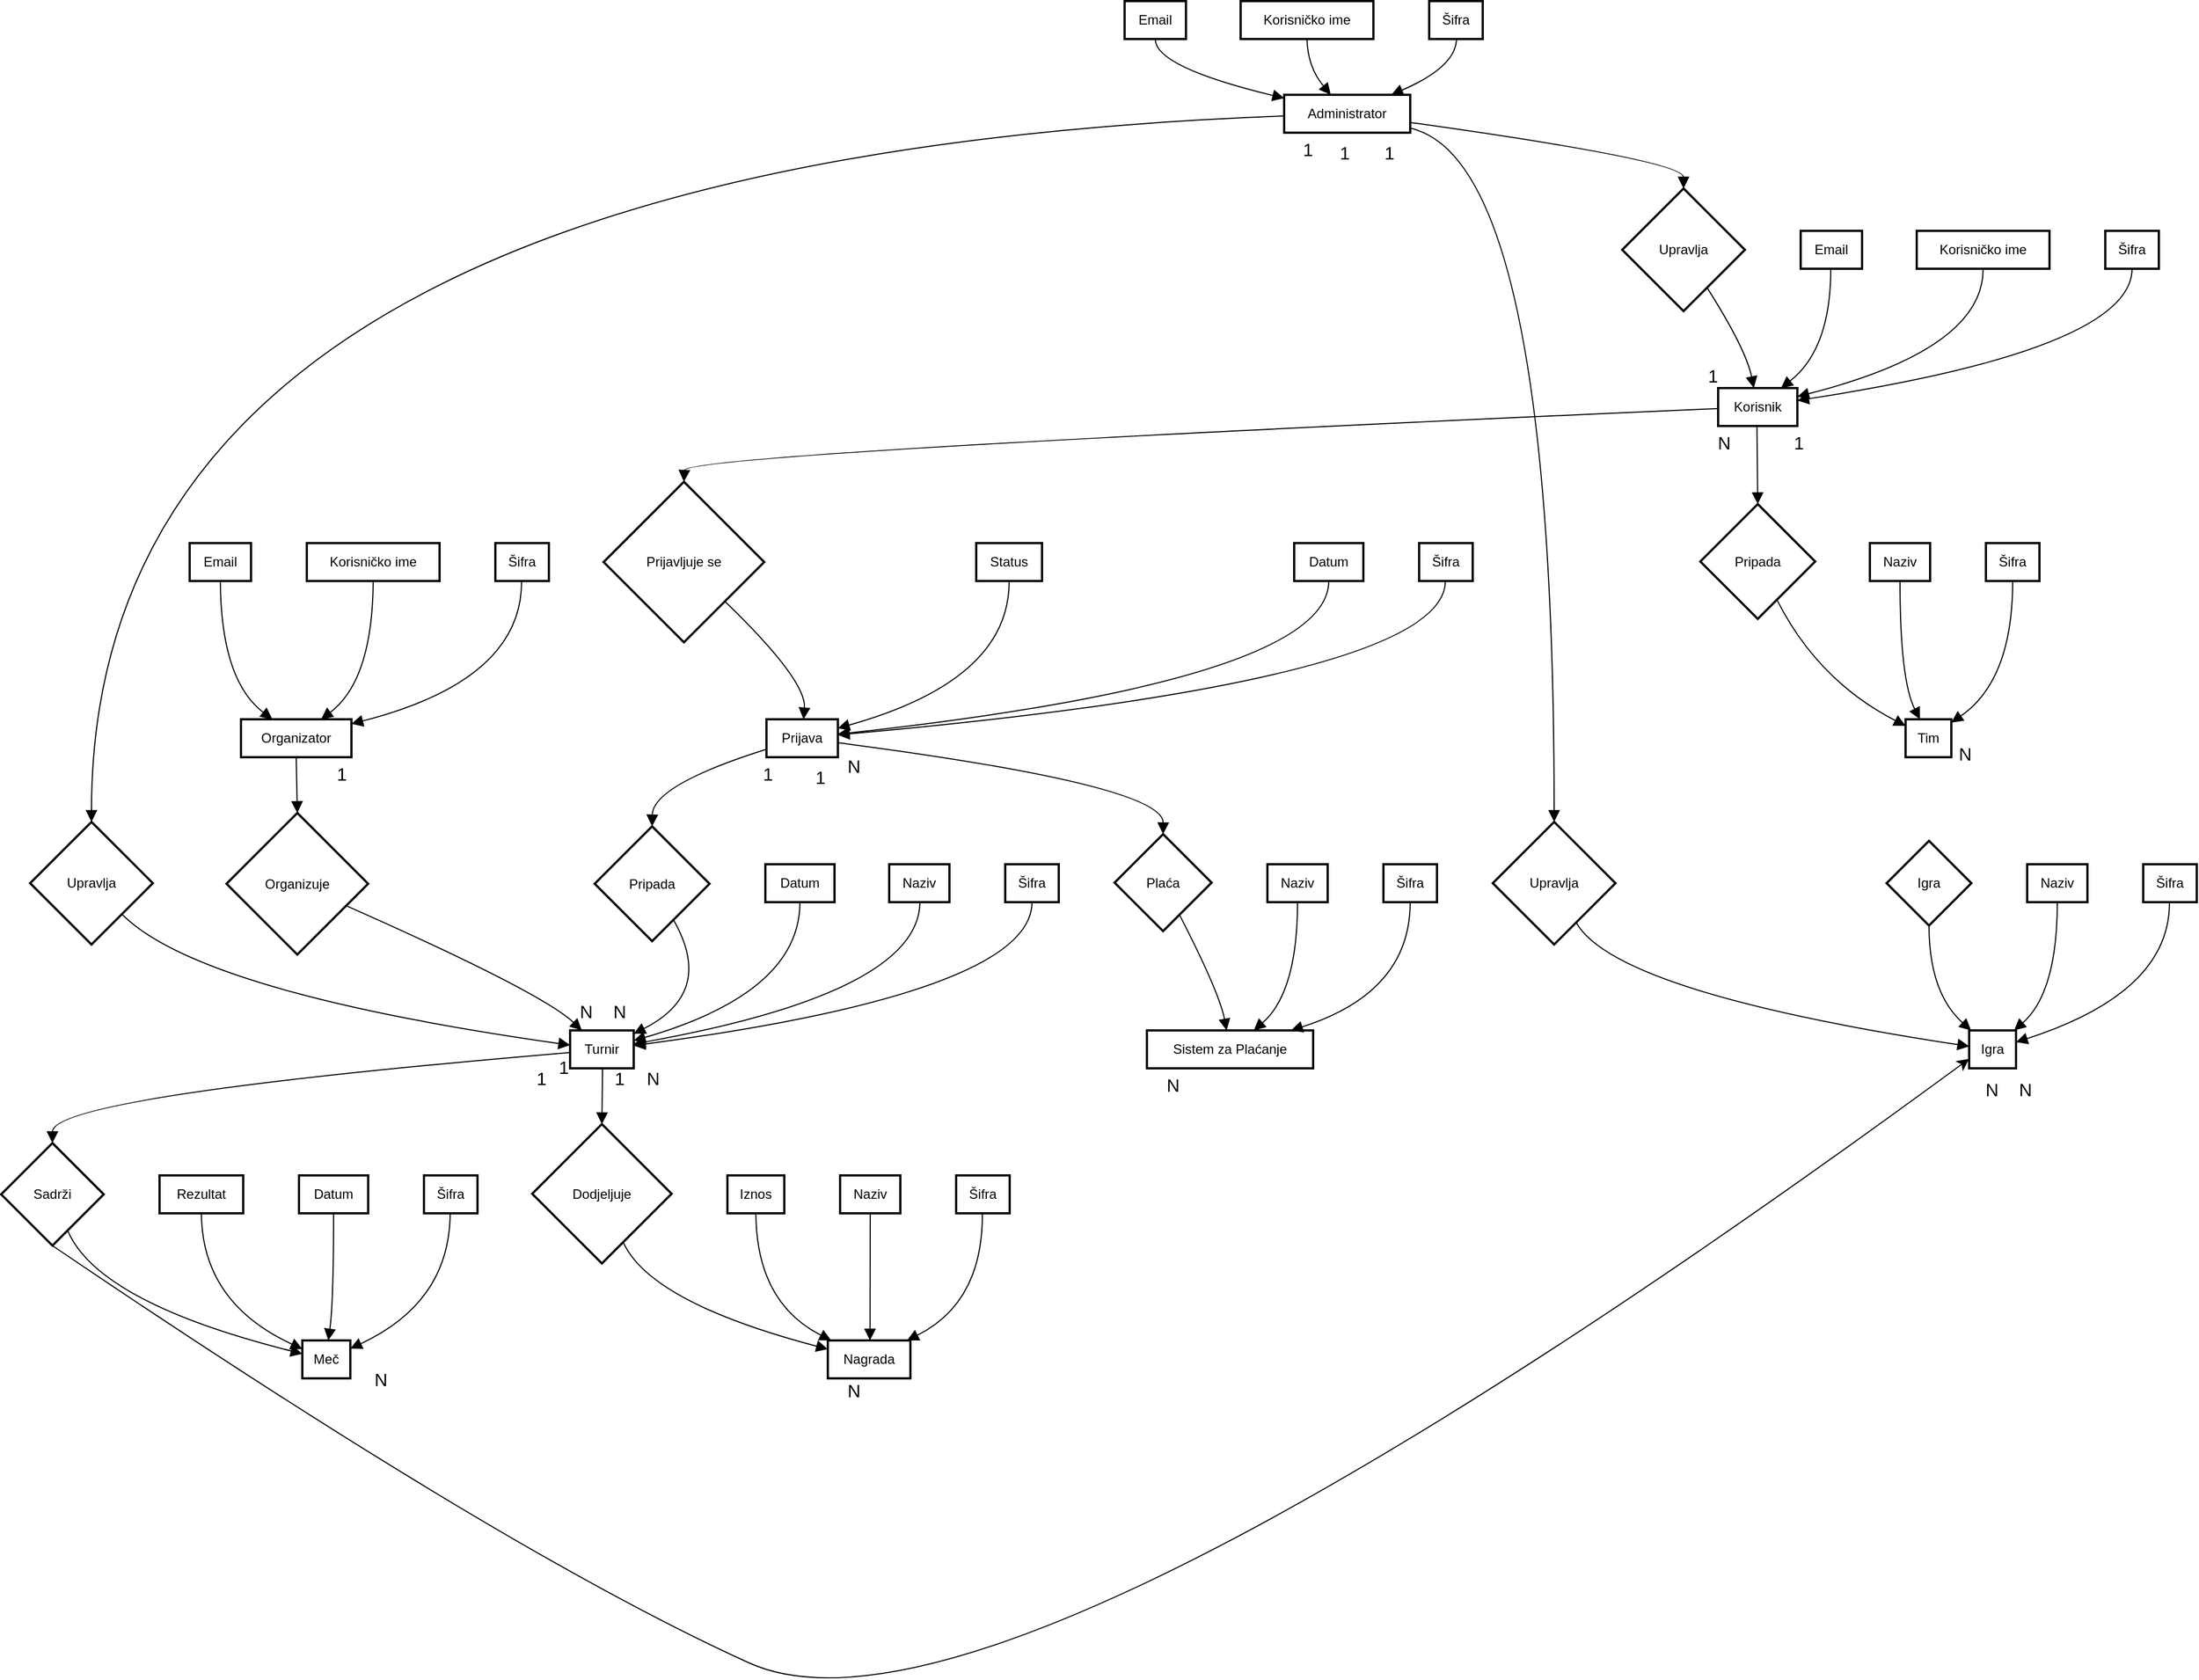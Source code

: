 <mxfile version="24.5.4" type="device">
  <diagram name="Page-1" id="6pP-9CTmCZvio0JUvOW-">
    <mxGraphModel dx="2034" dy="2271" grid="1" gridSize="10" guides="1" tooltips="1" connect="1" arrows="1" fold="1" page="1" pageScale="1" pageWidth="900" pageHeight="1600" math="0" shadow="0">
      <root>
        <mxCell id="0" />
        <mxCell id="1" parent="0" />
        <mxCell id="ZahFf82nUCPtnE7jNA-f-1" value="Korisnik" style="whiteSpace=wrap;strokeWidth=2;" vertex="1" parent="1">
          <mxGeometry x="1559" y="367" width="71" height="34" as="geometry" />
        </mxCell>
        <mxCell id="ZahFf82nUCPtnE7jNA-f-2" value="Šifra" style="whiteSpace=wrap;strokeWidth=2;" vertex="1" parent="1">
          <mxGeometry x="1906" y="226" width="48" height="34" as="geometry" />
        </mxCell>
        <mxCell id="ZahFf82nUCPtnE7jNA-f-3" value="Korisničko ime" style="whiteSpace=wrap;strokeWidth=2;" vertex="1" parent="1">
          <mxGeometry x="1737" y="226" width="119" height="34" as="geometry" />
        </mxCell>
        <mxCell id="ZahFf82nUCPtnE7jNA-f-4" value="Email" style="whiteSpace=wrap;strokeWidth=2;" vertex="1" parent="1">
          <mxGeometry x="1633" y="226" width="55" height="34" as="geometry" />
        </mxCell>
        <mxCell id="ZahFf82nUCPtnE7jNA-f-5" value="Organizator" style="whiteSpace=wrap;strokeWidth=2;" vertex="1" parent="1">
          <mxGeometry x="235" y="664" width="99" height="34" as="geometry" />
        </mxCell>
        <mxCell id="ZahFf82nUCPtnE7jNA-f-6" value="Šifra" style="whiteSpace=wrap;strokeWidth=2;" vertex="1" parent="1">
          <mxGeometry x="463" y="506" width="48" height="34" as="geometry" />
        </mxCell>
        <mxCell id="ZahFf82nUCPtnE7jNA-f-7" value="Korisničko ime" style="whiteSpace=wrap;strokeWidth=2;" vertex="1" parent="1">
          <mxGeometry x="294" y="506" width="119" height="34" as="geometry" />
        </mxCell>
        <mxCell id="ZahFf82nUCPtnE7jNA-f-8" value="Email" style="whiteSpace=wrap;strokeWidth=2;" vertex="1" parent="1">
          <mxGeometry x="189" y="506" width="55" height="34" as="geometry" />
        </mxCell>
        <mxCell id="ZahFf82nUCPtnE7jNA-f-9" value="Administrator" style="whiteSpace=wrap;strokeWidth=2;" vertex="1" parent="1">
          <mxGeometry x="1170" y="104" width="113" height="34" as="geometry" />
        </mxCell>
        <mxCell id="ZahFf82nUCPtnE7jNA-f-10" value="Šifra" style="whiteSpace=wrap;strokeWidth=2;" vertex="1" parent="1">
          <mxGeometry x="1300" y="20" width="48" height="34" as="geometry" />
        </mxCell>
        <mxCell id="ZahFf82nUCPtnE7jNA-f-11" value="Korisničko ime" style="whiteSpace=wrap;strokeWidth=2;" vertex="1" parent="1">
          <mxGeometry x="1131" y="20" width="119" height="34" as="geometry" />
        </mxCell>
        <mxCell id="ZahFf82nUCPtnE7jNA-f-12" value="Email" style="whiteSpace=wrap;strokeWidth=2;" vertex="1" parent="1">
          <mxGeometry x="1027" y="20" width="55" height="34" as="geometry" />
        </mxCell>
        <mxCell id="ZahFf82nUCPtnE7jNA-f-13" value="Turnir" style="whiteSpace=wrap;strokeWidth=2;" vertex="1" parent="1">
          <mxGeometry x="530" y="943" width="57" height="34" as="geometry" />
        </mxCell>
        <mxCell id="ZahFf82nUCPtnE7jNA-f-14" value="Šifra" style="whiteSpace=wrap;strokeWidth=2;" vertex="1" parent="1">
          <mxGeometry x="920" y="794" width="48" height="34" as="geometry" />
        </mxCell>
        <mxCell id="ZahFf82nUCPtnE7jNA-f-15" value="Naziv" style="whiteSpace=wrap;strokeWidth=2;" vertex="1" parent="1">
          <mxGeometry x="816" y="794" width="54" height="34" as="geometry" />
        </mxCell>
        <mxCell id="ZahFf82nUCPtnE7jNA-f-16" value="Datum" style="whiteSpace=wrap;strokeWidth=2;" vertex="1" parent="1">
          <mxGeometry x="705" y="794" width="62" height="34" as="geometry" />
        </mxCell>
        <mxCell id="ZahFf82nUCPtnE7jNA-f-17" value="Prijava" style="whiteSpace=wrap;strokeWidth=2;" vertex="1" parent="1">
          <mxGeometry x="706" y="664" width="64" height="34" as="geometry" />
        </mxCell>
        <mxCell id="ZahFf82nUCPtnE7jNA-f-18" value="Šifra" style="whiteSpace=wrap;strokeWidth=2;" vertex="1" parent="1">
          <mxGeometry x="1291" y="506" width="48" height="34" as="geometry" />
        </mxCell>
        <mxCell id="ZahFf82nUCPtnE7jNA-f-19" value="Datum" style="whiteSpace=wrap;strokeWidth=2;" vertex="1" parent="1">
          <mxGeometry x="1179" y="506" width="62" height="34" as="geometry" />
        </mxCell>
        <mxCell id="ZahFf82nUCPtnE7jNA-f-20" value="Status" style="whiteSpace=wrap;strokeWidth=2;" vertex="1" parent="1">
          <mxGeometry x="894" y="506" width="59" height="34" as="geometry" />
        </mxCell>
        <mxCell id="ZahFf82nUCPtnE7jNA-f-21" value="Meč" style="whiteSpace=wrap;strokeWidth=2;" vertex="1" parent="1">
          <mxGeometry x="290" y="1221" width="43" height="34" as="geometry" />
        </mxCell>
        <mxCell id="ZahFf82nUCPtnE7jNA-f-22" value="Šifra" style="whiteSpace=wrap;strokeWidth=2;" vertex="1" parent="1">
          <mxGeometry x="399" y="1073" width="48" height="34" as="geometry" />
        </mxCell>
        <mxCell id="ZahFf82nUCPtnE7jNA-f-23" value="Datum" style="whiteSpace=wrap;strokeWidth=2;" vertex="1" parent="1">
          <mxGeometry x="287" y="1073" width="62" height="34" as="geometry" />
        </mxCell>
        <mxCell id="ZahFf82nUCPtnE7jNA-f-24" value="Rezultat" style="whiteSpace=wrap;strokeWidth=2;" vertex="1" parent="1">
          <mxGeometry x="162" y="1073" width="75" height="34" as="geometry" />
        </mxCell>
        <mxCell id="ZahFf82nUCPtnE7jNA-f-25" value="Sistem za Plaćanje" style="whiteSpace=wrap;strokeWidth=2;" vertex="1" parent="1">
          <mxGeometry x="1047" y="943" width="149" height="34" as="geometry" />
        </mxCell>
        <mxCell id="ZahFf82nUCPtnE7jNA-f-26" value="Šifra" style="whiteSpace=wrap;strokeWidth=2;" vertex="1" parent="1">
          <mxGeometry x="1259" y="794" width="48" height="34" as="geometry" />
        </mxCell>
        <mxCell id="ZahFf82nUCPtnE7jNA-f-27" value="Naziv" style="whiteSpace=wrap;strokeWidth=2;" vertex="1" parent="1">
          <mxGeometry x="1155" y="794" width="54" height="34" as="geometry" />
        </mxCell>
        <mxCell id="ZahFf82nUCPtnE7jNA-f-28" value="Tim" style="whiteSpace=wrap;strokeWidth=2;" vertex="1" parent="1">
          <mxGeometry x="1727" y="664" width="41" height="34" as="geometry" />
        </mxCell>
        <mxCell id="ZahFf82nUCPtnE7jNA-f-29" value="Šifra" style="whiteSpace=wrap;strokeWidth=2;" vertex="1" parent="1">
          <mxGeometry x="1799" y="506" width="48" height="34" as="geometry" />
        </mxCell>
        <mxCell id="ZahFf82nUCPtnE7jNA-f-30" value="Naziv" style="whiteSpace=wrap;strokeWidth=2;" vertex="1" parent="1">
          <mxGeometry x="1695" y="506" width="54" height="34" as="geometry" />
        </mxCell>
        <mxCell id="ZahFf82nUCPtnE7jNA-f-31" value="Igra" style="whiteSpace=wrap;strokeWidth=2;" vertex="1" parent="1">
          <mxGeometry x="1784" y="943" width="42" height="34" as="geometry" />
        </mxCell>
        <mxCell id="ZahFf82nUCPtnE7jNA-f-32" value="Šifra" style="whiteSpace=wrap;strokeWidth=2;" vertex="1" parent="1">
          <mxGeometry x="1940" y="794" width="48" height="34" as="geometry" />
        </mxCell>
        <mxCell id="ZahFf82nUCPtnE7jNA-f-33" value="Naziv" style="whiteSpace=wrap;strokeWidth=2;" vertex="1" parent="1">
          <mxGeometry x="1836" y="794" width="54" height="34" as="geometry" />
        </mxCell>
        <mxCell id="ZahFf82nUCPtnE7jNA-f-34" value="Nagrada" style="whiteSpace=wrap;strokeWidth=2;" vertex="1" parent="1">
          <mxGeometry x="761" y="1221" width="74" height="34" as="geometry" />
        </mxCell>
        <mxCell id="ZahFf82nUCPtnE7jNA-f-35" value="Šifra" style="whiteSpace=wrap;strokeWidth=2;" vertex="1" parent="1">
          <mxGeometry x="876" y="1073" width="48" height="34" as="geometry" />
        </mxCell>
        <mxCell id="ZahFf82nUCPtnE7jNA-f-36" value="Naziv" style="whiteSpace=wrap;strokeWidth=2;" vertex="1" parent="1">
          <mxGeometry x="772" y="1073" width="54" height="34" as="geometry" />
        </mxCell>
        <mxCell id="ZahFf82nUCPtnE7jNA-f-37" value="Iznos" style="whiteSpace=wrap;strokeWidth=2;" vertex="1" parent="1">
          <mxGeometry x="671" y="1073" width="51" height="34" as="geometry" />
        </mxCell>
        <mxCell id="ZahFf82nUCPtnE7jNA-f-38" value="Prijavljuje se" style="rhombus;strokeWidth=2;whiteSpace=wrap;" vertex="1" parent="1">
          <mxGeometry x="560" y="451" width="144" height="144" as="geometry" />
        </mxCell>
        <mxCell id="ZahFf82nUCPtnE7jNA-f-39" value="Pripada" style="rhombus;strokeWidth=2;whiteSpace=wrap;" vertex="1" parent="1">
          <mxGeometry x="552" y="760" width="103" height="103" as="geometry" />
        </mxCell>
        <mxCell id="ZahFf82nUCPtnE7jNA-f-131" style="edgeStyle=none;curved=1;rounded=0;orthogonalLoop=1;jettySize=auto;html=1;exitX=0.5;exitY=1;exitDx=0;exitDy=0;fontSize=12;startSize=8;endSize=8;entryX=0;entryY=0.75;entryDx=0;entryDy=0;" edge="1" parent="1" source="ZahFf82nUCPtnE7jNA-f-40" target="ZahFf82nUCPtnE7jNA-f-31">
          <mxGeometry relative="1" as="geometry">
            <mxPoint x="940" y="1380" as="targetPoint" />
            <Array as="points">
              <mxPoint x="470" y="1410" />
              <mxPoint x="910" y="1610" />
            </Array>
          </mxGeometry>
        </mxCell>
        <mxCell id="ZahFf82nUCPtnE7jNA-f-40" value="Sadrži" style="rhombus;strokeWidth=2;whiteSpace=wrap;" vertex="1" parent="1">
          <mxGeometry x="20" y="1044" width="92" height="92" as="geometry" />
        </mxCell>
        <mxCell id="ZahFf82nUCPtnE7jNA-f-41" value="Plaća" style="rhombus;strokeWidth=2;whiteSpace=wrap;" vertex="1" parent="1">
          <mxGeometry x="1018" y="767" width="87" height="87" as="geometry" />
        </mxCell>
        <mxCell id="ZahFf82nUCPtnE7jNA-f-42" value="Pripada" style="rhombus;strokeWidth=2;whiteSpace=wrap;" vertex="1" parent="1">
          <mxGeometry x="1543" y="471" width="103" height="103" as="geometry" />
        </mxCell>
        <mxCell id="ZahFf82nUCPtnE7jNA-f-43" value="Igra" style="rhombus;strokeWidth=2;whiteSpace=wrap;" vertex="1" parent="1">
          <mxGeometry x="1710" y="773" width="76" height="76" as="geometry" />
        </mxCell>
        <mxCell id="ZahFf82nUCPtnE7jNA-f-44" value="Dodjeljuje" style="rhombus;strokeWidth=2;whiteSpace=wrap;" vertex="1" parent="1">
          <mxGeometry x="496" y="1027" width="125" height="125" as="geometry" />
        </mxCell>
        <mxCell id="ZahFf82nUCPtnE7jNA-f-45" value="Organizuje" style="rhombus;strokeWidth=2;whiteSpace=wrap;" vertex="1" parent="1">
          <mxGeometry x="222" y="748" width="127" height="127" as="geometry" />
        </mxCell>
        <mxCell id="ZahFf82nUCPtnE7jNA-f-46" value="Upravlja" style="rhombus;strokeWidth=2;whiteSpace=wrap;" vertex="1" parent="1">
          <mxGeometry x="1473" y="188" width="110" height="110" as="geometry" />
        </mxCell>
        <mxCell id="ZahFf82nUCPtnE7jNA-f-47" value="Upravlja" style="rhombus;strokeWidth=2;whiteSpace=wrap;" vertex="1" parent="1">
          <mxGeometry x="46" y="756" width="110" height="110" as="geometry" />
        </mxCell>
        <mxCell id="ZahFf82nUCPtnE7jNA-f-48" value="Upravlja" style="rhombus;strokeWidth=2;whiteSpace=wrap;" vertex="1" parent="1">
          <mxGeometry x="1357" y="756" width="110" height="110" as="geometry" />
        </mxCell>
        <mxCell id="ZahFf82nUCPtnE7jNA-f-49" value="" style="curved=1;startArrow=none;endArrow=block;exitX=0.5;exitY=1;entryX=0.99;entryY=0.33;rounded=0;fontSize=12;startSize=8;endSize=8;" edge="1" parent="1" source="ZahFf82nUCPtnE7jNA-f-2" target="ZahFf82nUCPtnE7jNA-f-1">
          <mxGeometry relative="1" as="geometry">
            <Array as="points">
              <mxPoint x="1930" y="332" />
            </Array>
          </mxGeometry>
        </mxCell>
        <mxCell id="ZahFf82nUCPtnE7jNA-f-50" value="" style="curved=1;startArrow=none;endArrow=block;exitX=0.5;exitY=1;entryX=0.99;entryY=0.23;rounded=0;fontSize=12;startSize=8;endSize=8;" edge="1" parent="1" source="ZahFf82nUCPtnE7jNA-f-3" target="ZahFf82nUCPtnE7jNA-f-1">
          <mxGeometry relative="1" as="geometry">
            <Array as="points">
              <mxPoint x="1797" y="332" />
            </Array>
          </mxGeometry>
        </mxCell>
        <mxCell id="ZahFf82nUCPtnE7jNA-f-51" value="" style="curved=1;startArrow=none;endArrow=block;exitX=0.49;exitY=1;entryX=0.8;entryY=-0.01;rounded=0;fontSize=12;startSize=8;endSize=8;" edge="1" parent="1" source="ZahFf82nUCPtnE7jNA-f-4" target="ZahFf82nUCPtnE7jNA-f-1">
          <mxGeometry relative="1" as="geometry">
            <Array as="points">
              <mxPoint x="1660" y="332" />
            </Array>
          </mxGeometry>
        </mxCell>
        <mxCell id="ZahFf82nUCPtnE7jNA-f-52" value="" style="curved=1;startArrow=none;endArrow=block;exitX=0.49;exitY=0.99;entryX=1;entryY=0.12;rounded=0;fontSize=12;startSize=8;endSize=8;" edge="1" parent="1" source="ZahFf82nUCPtnE7jNA-f-6" target="ZahFf82nUCPtnE7jNA-f-5">
          <mxGeometry relative="1" as="geometry">
            <Array as="points">
              <mxPoint x="487" y="629" />
            </Array>
          </mxGeometry>
        </mxCell>
        <mxCell id="ZahFf82nUCPtnE7jNA-f-53" value="" style="curved=1;startArrow=none;endArrow=block;exitX=0.5;exitY=0.99;entryX=0.73;entryY=-0.01;rounded=0;fontSize=12;startSize=8;endSize=8;" edge="1" parent="1" source="ZahFf82nUCPtnE7jNA-f-7" target="ZahFf82nUCPtnE7jNA-f-5">
          <mxGeometry relative="1" as="geometry">
            <Array as="points">
              <mxPoint x="353" y="629" />
            </Array>
          </mxGeometry>
        </mxCell>
        <mxCell id="ZahFf82nUCPtnE7jNA-f-54" value="" style="curved=1;startArrow=none;endArrow=block;exitX=0.5;exitY=0.99;entryX=0.28;entryY=-0.01;rounded=0;fontSize=12;startSize=8;endSize=8;" edge="1" parent="1" source="ZahFf82nUCPtnE7jNA-f-8" target="ZahFf82nUCPtnE7jNA-f-5">
          <mxGeometry relative="1" as="geometry">
            <Array as="points">
              <mxPoint x="217" y="629" />
            </Array>
          </mxGeometry>
        </mxCell>
        <mxCell id="ZahFf82nUCPtnE7jNA-f-55" value="" style="curved=1;startArrow=none;endArrow=block;exitX=0.51;exitY=1;entryX=0.85;entryY=0;rounded=0;fontSize=12;startSize=8;endSize=8;" edge="1" parent="1" source="ZahFf82nUCPtnE7jNA-f-10" target="ZahFf82nUCPtnE7jNA-f-9">
          <mxGeometry relative="1" as="geometry">
            <Array as="points">
              <mxPoint x="1324" y="79" />
            </Array>
          </mxGeometry>
        </mxCell>
        <mxCell id="ZahFf82nUCPtnE7jNA-f-56" value="" style="curved=1;startArrow=none;endArrow=block;exitX=0.5;exitY=1;entryX=0.37;entryY=0;rounded=0;fontSize=12;startSize=8;endSize=8;" edge="1" parent="1" source="ZahFf82nUCPtnE7jNA-f-11" target="ZahFf82nUCPtnE7jNA-f-9">
          <mxGeometry relative="1" as="geometry">
            <Array as="points">
              <mxPoint x="1191" y="79" />
            </Array>
          </mxGeometry>
        </mxCell>
        <mxCell id="ZahFf82nUCPtnE7jNA-f-57" value="" style="curved=1;startArrow=none;endArrow=block;exitX=0.5;exitY=1;entryX=0;entryY=0.09;rounded=0;fontSize=12;startSize=8;endSize=8;" edge="1" parent="1" source="ZahFf82nUCPtnE7jNA-f-12" target="ZahFf82nUCPtnE7jNA-f-9">
          <mxGeometry relative="1" as="geometry">
            <Array as="points">
              <mxPoint x="1054" y="79" />
            </Array>
          </mxGeometry>
        </mxCell>
        <mxCell id="ZahFf82nUCPtnE7jNA-f-58" value="" style="curved=1;startArrow=none;endArrow=block;exitX=0.5;exitY=1;entryX=1;entryY=0.4;rounded=0;fontSize=12;startSize=8;endSize=8;" edge="1" parent="1" source="ZahFf82nUCPtnE7jNA-f-14" target="ZahFf82nUCPtnE7jNA-f-13">
          <mxGeometry relative="1" as="geometry">
            <Array as="points">
              <mxPoint x="944" y="909" />
            </Array>
          </mxGeometry>
        </mxCell>
        <mxCell id="ZahFf82nUCPtnE7jNA-f-59" value="" style="curved=1;startArrow=none;endArrow=block;exitX=0.51;exitY=1;entryX=1;entryY=0.36;rounded=0;fontSize=12;startSize=8;endSize=8;" edge="1" parent="1" source="ZahFf82nUCPtnE7jNA-f-15" target="ZahFf82nUCPtnE7jNA-f-13">
          <mxGeometry relative="1" as="geometry">
            <Array as="points">
              <mxPoint x="843" y="909" />
            </Array>
          </mxGeometry>
        </mxCell>
        <mxCell id="ZahFf82nUCPtnE7jNA-f-60" value="" style="curved=1;startArrow=none;endArrow=block;exitX=0.5;exitY=1;entryX=1;entryY=0.27;rounded=0;fontSize=12;startSize=8;endSize=8;" edge="1" parent="1" source="ZahFf82nUCPtnE7jNA-f-16" target="ZahFf82nUCPtnE7jNA-f-13">
          <mxGeometry relative="1" as="geometry">
            <Array as="points">
              <mxPoint x="736" y="909" />
            </Array>
          </mxGeometry>
        </mxCell>
        <mxCell id="ZahFf82nUCPtnE7jNA-f-61" value="" style="curved=1;startArrow=none;endArrow=block;exitX=0.49;exitY=0.99;entryX=1.01;entryY=0.41;rounded=0;fontSize=12;startSize=8;endSize=8;" edge="1" parent="1" source="ZahFf82nUCPtnE7jNA-f-18" target="ZahFf82nUCPtnE7jNA-f-17">
          <mxGeometry relative="1" as="geometry">
            <Array as="points">
              <mxPoint x="1315" y="629" />
            </Array>
          </mxGeometry>
        </mxCell>
        <mxCell id="ZahFf82nUCPtnE7jNA-f-62" value="" style="curved=1;startArrow=none;endArrow=block;exitX=0.5;exitY=0.99;entryX=1.01;entryY=0.39;rounded=0;fontSize=12;startSize=8;endSize=8;" edge="1" parent="1" source="ZahFf82nUCPtnE7jNA-f-19" target="ZahFf82nUCPtnE7jNA-f-17">
          <mxGeometry relative="1" as="geometry">
            <Array as="points">
              <mxPoint x="1210" y="629" />
            </Array>
          </mxGeometry>
        </mxCell>
        <mxCell id="ZahFf82nUCPtnE7jNA-f-63" value="" style="curved=1;startArrow=none;endArrow=block;exitX=0.5;exitY=0.99;entryX=1.01;entryY=0.23;rounded=0;fontSize=12;startSize=8;endSize=8;" edge="1" parent="1" source="ZahFf82nUCPtnE7jNA-f-20" target="ZahFf82nUCPtnE7jNA-f-17">
          <mxGeometry relative="1" as="geometry">
            <Array as="points">
              <mxPoint x="924" y="629" />
            </Array>
          </mxGeometry>
        </mxCell>
        <mxCell id="ZahFf82nUCPtnE7jNA-f-64" value="" style="curved=1;startArrow=none;endArrow=block;exitX=0.49;exitY=1;entryX=0.99;entryY=0.22;rounded=0;fontSize=12;startSize=8;endSize=8;" edge="1" parent="1" source="ZahFf82nUCPtnE7jNA-f-22" target="ZahFf82nUCPtnE7jNA-f-21">
          <mxGeometry relative="1" as="geometry">
            <Array as="points">
              <mxPoint x="422" y="1187" />
            </Array>
          </mxGeometry>
        </mxCell>
        <mxCell id="ZahFf82nUCPtnE7jNA-f-65" value="" style="curved=1;startArrow=none;endArrow=block;exitX=0.5;exitY=1;entryX=0.54;entryY=0.01;rounded=0;fontSize=12;startSize=8;endSize=8;" edge="1" parent="1" source="ZahFf82nUCPtnE7jNA-f-23" target="ZahFf82nUCPtnE7jNA-f-21">
          <mxGeometry relative="1" as="geometry">
            <Array as="points">
              <mxPoint x="318" y="1187" />
            </Array>
          </mxGeometry>
        </mxCell>
        <mxCell id="ZahFf82nUCPtnE7jNA-f-66" value="" style="curved=1;startArrow=none;endArrow=block;exitX=0.5;exitY=1;entryX=-0.01;entryY=0.22;rounded=0;fontSize=12;startSize=8;endSize=8;" edge="1" parent="1" source="ZahFf82nUCPtnE7jNA-f-24" target="ZahFf82nUCPtnE7jNA-f-21">
          <mxGeometry relative="1" as="geometry">
            <Array as="points">
              <mxPoint x="200" y="1187" />
            </Array>
          </mxGeometry>
        </mxCell>
        <mxCell id="ZahFf82nUCPtnE7jNA-f-67" value="" style="curved=1;startArrow=none;endArrow=block;exitX=0.5;exitY=1;entryX=0.86;entryY=0.01;rounded=0;fontSize=12;startSize=8;endSize=8;" edge="1" parent="1" source="ZahFf82nUCPtnE7jNA-f-26" target="ZahFf82nUCPtnE7jNA-f-25">
          <mxGeometry relative="1" as="geometry">
            <Array as="points">
              <mxPoint x="1283" y="909" />
            </Array>
          </mxGeometry>
        </mxCell>
        <mxCell id="ZahFf82nUCPtnE7jNA-f-68" value="" style="curved=1;startArrow=none;endArrow=block;exitX=0.5;exitY=1;entryX=0.64;entryY=0.01;rounded=0;fontSize=12;startSize=8;endSize=8;" edge="1" parent="1" source="ZahFf82nUCPtnE7jNA-f-27" target="ZahFf82nUCPtnE7jNA-f-25">
          <mxGeometry relative="1" as="geometry">
            <Array as="points">
              <mxPoint x="1182" y="909" />
            </Array>
          </mxGeometry>
        </mxCell>
        <mxCell id="ZahFf82nUCPtnE7jNA-f-69" value="" style="curved=1;startArrow=none;endArrow=block;exitX=0.5;exitY=0.99;entryX=1.02;entryY=0.07;rounded=0;fontSize=12;startSize=8;endSize=8;" edge="1" parent="1" source="ZahFf82nUCPtnE7jNA-f-29" target="ZahFf82nUCPtnE7jNA-f-28">
          <mxGeometry relative="1" as="geometry">
            <Array as="points">
              <mxPoint x="1823" y="629" />
            </Array>
          </mxGeometry>
        </mxCell>
        <mxCell id="ZahFf82nUCPtnE7jNA-f-70" value="" style="curved=1;startArrow=none;endArrow=block;exitX=0.5;exitY=0.99;entryX=0.31;entryY=-0.01;rounded=0;fontSize=12;startSize=8;endSize=8;" edge="1" parent="1" source="ZahFf82nUCPtnE7jNA-f-30" target="ZahFf82nUCPtnE7jNA-f-28">
          <mxGeometry relative="1" as="geometry">
            <Array as="points">
              <mxPoint x="1722" y="629" />
            </Array>
          </mxGeometry>
        </mxCell>
        <mxCell id="ZahFf82nUCPtnE7jNA-f-71" value="" style="curved=1;startArrow=none;endArrow=block;exitX=0.49;exitY=1;entryX=1;entryY=0.31;rounded=0;fontSize=12;startSize=8;endSize=8;" edge="1" parent="1" source="ZahFf82nUCPtnE7jNA-f-32" target="ZahFf82nUCPtnE7jNA-f-31">
          <mxGeometry relative="1" as="geometry">
            <Array as="points">
              <mxPoint x="1964" y="909" />
            </Array>
          </mxGeometry>
        </mxCell>
        <mxCell id="ZahFf82nUCPtnE7jNA-f-72" value="" style="curved=1;startArrow=none;endArrow=block;exitX=0.5;exitY=1;entryX=0.95;entryY=0.01;rounded=0;fontSize=12;startSize=8;endSize=8;" edge="1" parent="1" source="ZahFf82nUCPtnE7jNA-f-33" target="ZahFf82nUCPtnE7jNA-f-31">
          <mxGeometry relative="1" as="geometry">
            <Array as="points">
              <mxPoint x="1863" y="909" />
            </Array>
          </mxGeometry>
        </mxCell>
        <mxCell id="ZahFf82nUCPtnE7jNA-f-73" value="" style="curved=1;startArrow=none;endArrow=block;exitX=0.49;exitY=1;entryX=0.95;entryY=0.01;rounded=0;fontSize=12;startSize=8;endSize=8;" edge="1" parent="1" source="ZahFf82nUCPtnE7jNA-f-35" target="ZahFf82nUCPtnE7jNA-f-34">
          <mxGeometry relative="1" as="geometry">
            <Array as="points">
              <mxPoint x="900" y="1187" />
            </Array>
          </mxGeometry>
        </mxCell>
        <mxCell id="ZahFf82nUCPtnE7jNA-f-74" value="" style="curved=1;startArrow=none;endArrow=block;exitX=0.5;exitY=1;entryX=0.51;entryY=0.01;rounded=0;fontSize=12;startSize=8;endSize=8;" edge="1" parent="1" source="ZahFf82nUCPtnE7jNA-f-36" target="ZahFf82nUCPtnE7jNA-f-34">
          <mxGeometry relative="1" as="geometry">
            <Array as="points">
              <mxPoint x="799" y="1187" />
            </Array>
          </mxGeometry>
        </mxCell>
        <mxCell id="ZahFf82nUCPtnE7jNA-f-75" value="" style="curved=1;startArrow=none;endArrow=block;exitX=0.5;exitY=1;entryX=0.05;entryY=0.01;rounded=0;fontSize=12;startSize=8;endSize=8;" edge="1" parent="1" source="ZahFf82nUCPtnE7jNA-f-37" target="ZahFf82nUCPtnE7jNA-f-34">
          <mxGeometry relative="1" as="geometry">
            <Array as="points">
              <mxPoint x="697" y="1187" />
            </Array>
          </mxGeometry>
        </mxCell>
        <mxCell id="ZahFf82nUCPtnE7jNA-f-76" value="" style="curved=1;startArrow=none;endArrow=block;exitX=-0.01;exitY=0.54;entryX=0.5;entryY=0;rounded=0;fontSize=12;startSize=8;endSize=8;" edge="1" parent="1" source="ZahFf82nUCPtnE7jNA-f-1" target="ZahFf82nUCPtnE7jNA-f-38">
          <mxGeometry relative="1" as="geometry">
            <Array as="points">
              <mxPoint x="633" y="426" />
            </Array>
          </mxGeometry>
        </mxCell>
        <mxCell id="ZahFf82nUCPtnE7jNA-f-77" value="" style="curved=1;startArrow=none;endArrow=block;exitX=1;exitY=0.98;entryX=0.52;entryY=-0.01;rounded=0;fontSize=12;startSize=8;endSize=8;" edge="1" parent="1" source="ZahFf82nUCPtnE7jNA-f-38" target="ZahFf82nUCPtnE7jNA-f-17">
          <mxGeometry relative="1" as="geometry">
            <Array as="points">
              <mxPoint x="742" y="629" />
            </Array>
          </mxGeometry>
        </mxCell>
        <mxCell id="ZahFf82nUCPtnE7jNA-f-79" value="" style="curved=1;startArrow=none;endArrow=block;exitX=0;exitY=0.79;entryX=0.5;entryY=0;rounded=0;fontSize=12;startSize=8;endSize=8;" edge="1" parent="1" source="ZahFf82nUCPtnE7jNA-f-17" target="ZahFf82nUCPtnE7jNA-f-39">
          <mxGeometry relative="1" as="geometry">
            <Array as="points">
              <mxPoint x="604" y="723" />
            </Array>
          </mxGeometry>
        </mxCell>
        <mxCell id="ZahFf82nUCPtnE7jNA-f-80" value="" style="curved=1;startArrow=none;endArrow=block;exitX=0.79;exitY=0.99;entryX=1;entryY=0.09;rounded=0;fontSize=12;startSize=8;endSize=8;" edge="1" parent="1" source="ZahFf82nUCPtnE7jNA-f-39" target="ZahFf82nUCPtnE7jNA-f-13">
          <mxGeometry relative="1" as="geometry">
            <Array as="points">
              <mxPoint x="660" y="909" />
            </Array>
          </mxGeometry>
        </mxCell>
        <mxCell id="ZahFf82nUCPtnE7jNA-f-82" value="" style="curved=1;startArrow=none;endArrow=block;exitX=0.01;exitY=0.58;entryX=0.5;entryY=0;rounded=0;fontSize=12;startSize=8;endSize=8;" edge="1" parent="1" source="ZahFf82nUCPtnE7jNA-f-13" target="ZahFf82nUCPtnE7jNA-f-40">
          <mxGeometry relative="1" as="geometry">
            <Array as="points">
              <mxPoint x="66" y="1002" />
            </Array>
          </mxGeometry>
        </mxCell>
        <mxCell id="ZahFf82nUCPtnE7jNA-f-83" value="" style="curved=1;startArrow=none;endArrow=block;exitX=0.71;exitY=1;entryX=-0.01;entryY=0.35;rounded=0;fontSize=12;startSize=8;endSize=8;" edge="1" parent="1" source="ZahFf82nUCPtnE7jNA-f-40" target="ZahFf82nUCPtnE7jNA-f-21">
          <mxGeometry relative="1" as="geometry">
            <Array as="points">
              <mxPoint x="107" y="1187" />
            </Array>
          </mxGeometry>
        </mxCell>
        <mxCell id="ZahFf82nUCPtnE7jNA-f-85" value="" style="curved=1;startArrow=none;endArrow=block;exitX=1.01;exitY=0.62;entryX=0.5;entryY=0;rounded=0;fontSize=12;startSize=8;endSize=8;" edge="1" parent="1" source="ZahFf82nUCPtnE7jNA-f-17" target="ZahFf82nUCPtnE7jNA-f-41">
          <mxGeometry relative="1" as="geometry">
            <Array as="points">
              <mxPoint x="1062" y="723" />
            </Array>
          </mxGeometry>
        </mxCell>
        <mxCell id="ZahFf82nUCPtnE7jNA-f-86" value="" style="curved=1;startArrow=none;endArrow=block;exitX=0.76;exitY=1.01;entryX=0.48;entryY=0.01;rounded=0;fontSize=12;startSize=8;endSize=8;" edge="1" parent="1" source="ZahFf82nUCPtnE7jNA-f-41" target="ZahFf82nUCPtnE7jNA-f-25">
          <mxGeometry relative="1" as="geometry">
            <Array as="points">
              <mxPoint x="1112" y="909" />
            </Array>
          </mxGeometry>
        </mxCell>
        <mxCell id="ZahFf82nUCPtnE7jNA-f-88" value="" style="curved=1;startArrow=none;endArrow=block;exitX=0.49;exitY=0.99;entryX=0.5;entryY=0;rounded=0;fontSize=12;startSize=8;endSize=8;" edge="1" parent="1" source="ZahFf82nUCPtnE7jNA-f-1" target="ZahFf82nUCPtnE7jNA-f-42">
          <mxGeometry relative="1" as="geometry">
            <Array as="points" />
          </mxGeometry>
        </mxCell>
        <mxCell id="ZahFf82nUCPtnE7jNA-f-89" value="" style="curved=1;startArrow=none;endArrow=block;exitX=0.75;exitY=1;entryX=0.01;entryY=0.18;rounded=0;fontSize=12;startSize=8;endSize=8;" edge="1" parent="1" source="ZahFf82nUCPtnE7jNA-f-42" target="ZahFf82nUCPtnE7jNA-f-28">
          <mxGeometry relative="1" as="geometry">
            <Array as="points">
              <mxPoint x="1648" y="629" />
            </Array>
          </mxGeometry>
        </mxCell>
        <mxCell id="ZahFf82nUCPtnE7jNA-f-92" value="" style="curved=1;startArrow=none;endArrow=block;exitX=0.5;exitY=1;entryX=0.05;entryY=0.01;rounded=0;fontSize=12;startSize=8;endSize=8;" edge="1" parent="1" source="ZahFf82nUCPtnE7jNA-f-43" target="ZahFf82nUCPtnE7jNA-f-31">
          <mxGeometry relative="1" as="geometry">
            <Array as="points">
              <mxPoint x="1748" y="909" />
            </Array>
          </mxGeometry>
        </mxCell>
        <mxCell id="ZahFf82nUCPtnE7jNA-f-94" value="" style="curved=1;startArrow=none;endArrow=block;exitX=0.51;exitY=1.01;entryX=0.5;entryY=0;rounded=0;fontSize=12;startSize=8;endSize=8;" edge="1" parent="1" source="ZahFf82nUCPtnE7jNA-f-13" target="ZahFf82nUCPtnE7jNA-f-44">
          <mxGeometry relative="1" as="geometry">
            <Array as="points" />
          </mxGeometry>
        </mxCell>
        <mxCell id="ZahFf82nUCPtnE7jNA-f-95" value="" style="curved=1;startArrow=none;endArrow=block;exitX=0.72;exitY=1;entryX=0;entryY=0.23;rounded=0;fontSize=12;startSize=8;endSize=8;" edge="1" parent="1" source="ZahFf82nUCPtnE7jNA-f-44" target="ZahFf82nUCPtnE7jNA-f-34">
          <mxGeometry relative="1" as="geometry">
            <Array as="points">
              <mxPoint x="602" y="1187" />
            </Array>
          </mxGeometry>
        </mxCell>
        <mxCell id="ZahFf82nUCPtnE7jNA-f-97" value="" style="curved=1;startArrow=none;endArrow=block;exitX=0.5;exitY=0.99;entryX=0.5;entryY=0;rounded=0;fontSize=12;startSize=8;endSize=8;" edge="1" parent="1" source="ZahFf82nUCPtnE7jNA-f-5" target="ZahFf82nUCPtnE7jNA-f-45">
          <mxGeometry relative="1" as="geometry">
            <Array as="points" />
          </mxGeometry>
        </mxCell>
        <mxCell id="ZahFf82nUCPtnE7jNA-f-98" value="" style="curved=1;startArrow=none;endArrow=block;exitX=0.99;exitY=0.72;entryX=0.19;entryY=0.01;rounded=0;fontSize=12;startSize=8;endSize=8;" edge="1" parent="1" source="ZahFf82nUCPtnE7jNA-f-45" target="ZahFf82nUCPtnE7jNA-f-13">
          <mxGeometry relative="1" as="geometry">
            <Array as="points">
              <mxPoint x="505" y="909" />
            </Array>
          </mxGeometry>
        </mxCell>
        <mxCell id="ZahFf82nUCPtnE7jNA-f-100" value="" style="curved=1;startArrow=none;endArrow=block;exitX=1;exitY=0.73;entryX=0.5;entryY=0;rounded=0;fontSize=12;startSize=8;endSize=8;" edge="1" parent="1" source="ZahFf82nUCPtnE7jNA-f-9" target="ZahFf82nUCPtnE7jNA-f-46">
          <mxGeometry relative="1" as="geometry">
            <Array as="points">
              <mxPoint x="1528" y="163" />
            </Array>
          </mxGeometry>
        </mxCell>
        <mxCell id="ZahFf82nUCPtnE7jNA-f-101" value="" style="curved=1;startArrow=none;endArrow=block;exitX=0.81;exitY=1;entryX=0.45;entryY=-0.01;rounded=0;fontSize=12;startSize=8;endSize=8;" edge="1" parent="1" source="ZahFf82nUCPtnE7jNA-f-46" target="ZahFf82nUCPtnE7jNA-f-1">
          <mxGeometry relative="1" as="geometry">
            <Array as="points">
              <mxPoint x="1584" y="332" />
            </Array>
          </mxGeometry>
        </mxCell>
        <mxCell id="ZahFf82nUCPtnE7jNA-f-103" value="" style="curved=1;startArrow=none;endArrow=block;exitX=0;exitY=0.56;entryX=0.5;entryY=0;rounded=0;fontSize=12;startSize=8;endSize=8;" edge="1" parent="1" source="ZahFf82nUCPtnE7jNA-f-9" target="ZahFf82nUCPtnE7jNA-f-47">
          <mxGeometry relative="1" as="geometry">
            <Array as="points">
              <mxPoint x="101" y="163" />
            </Array>
          </mxGeometry>
        </mxCell>
        <mxCell id="ZahFf82nUCPtnE7jNA-f-104" value="" style="curved=1;startArrow=none;endArrow=block;exitX=0.99;exitY=1;entryX=0.01;entryY=0.39;rounded=0;fontSize=12;startSize=8;endSize=8;" edge="1" parent="1" source="ZahFf82nUCPtnE7jNA-f-47" target="ZahFf82nUCPtnE7jNA-f-13">
          <mxGeometry relative="1" as="geometry">
            <Array as="points">
              <mxPoint x="198" y="909" />
            </Array>
          </mxGeometry>
        </mxCell>
        <mxCell id="ZahFf82nUCPtnE7jNA-f-106" value="" style="curved=1;startArrow=none;endArrow=block;exitX=1;exitY=0.88;entryX=0.5;entryY=0;rounded=0;fontSize=12;startSize=8;endSize=8;" edge="1" parent="1" source="ZahFf82nUCPtnE7jNA-f-9" target="ZahFf82nUCPtnE7jNA-f-48">
          <mxGeometry relative="1" as="geometry">
            <Array as="points">
              <mxPoint x="1412" y="163" />
            </Array>
          </mxGeometry>
        </mxCell>
        <mxCell id="ZahFf82nUCPtnE7jNA-f-107" value="" style="curved=1;startArrow=none;endArrow=block;exitX=0.78;exitY=1;entryX=0;entryY=0.42;rounded=0;fontSize=12;startSize=8;endSize=8;" edge="1" parent="1" source="ZahFf82nUCPtnE7jNA-f-48" target="ZahFf82nUCPtnE7jNA-f-31">
          <mxGeometry relative="1" as="geometry">
            <Array as="points">
              <mxPoint x="1467" y="909" />
            </Array>
          </mxGeometry>
        </mxCell>
        <mxCell id="ZahFf82nUCPtnE7jNA-f-109" value="1" style="text;html=1;align=center;verticalAlign=middle;resizable=0;points=[];autosize=1;strokeColor=none;fillColor=none;fontSize=16;" vertex="1" parent="1">
          <mxGeometry x="509" y="961" width="30" height="30" as="geometry" />
        </mxCell>
        <mxCell id="ZahFf82nUCPtnE7jNA-f-110" value="N" style="text;html=1;align=center;verticalAlign=middle;resizable=0;points=[];autosize=1;strokeColor=none;fillColor=none;fontSize=16;" vertex="1" parent="1">
          <mxGeometry x="340" y="1241" width="40" height="30" as="geometry" />
        </mxCell>
        <mxCell id="ZahFf82nUCPtnE7jNA-f-111" value="1" style="text;html=1;align=center;verticalAlign=middle;resizable=0;points=[];autosize=1;strokeColor=none;fillColor=none;fontSize=16;" vertex="1" parent="1">
          <mxGeometry x="559" y="971" width="30" height="30" as="geometry" />
        </mxCell>
        <mxCell id="ZahFf82nUCPtnE7jNA-f-112" value="N" style="text;html=1;align=center;verticalAlign=middle;resizable=0;points=[];autosize=1;strokeColor=none;fillColor=none;fontSize=16;" vertex="1" parent="1">
          <mxGeometry x="764" y="1251" width="40" height="30" as="geometry" />
        </mxCell>
        <mxCell id="ZahFf82nUCPtnE7jNA-f-113" value="1" style="text;html=1;align=center;verticalAlign=middle;resizable=0;points=[];autosize=1;strokeColor=none;fillColor=none;fontSize=16;" vertex="1" parent="1">
          <mxGeometry x="692" y="698" width="30" height="30" as="geometry" />
        </mxCell>
        <mxCell id="ZahFf82nUCPtnE7jNA-f-114" value="N" style="text;html=1;align=center;verticalAlign=middle;resizable=0;points=[];autosize=1;strokeColor=none;fillColor=none;fontSize=16;" vertex="1" parent="1">
          <mxGeometry x="524" y="911" width="40" height="30" as="geometry" />
        </mxCell>
        <mxCell id="ZahFf82nUCPtnE7jNA-f-115" value="1" style="text;html=1;align=center;verticalAlign=middle;resizable=0;points=[];autosize=1;strokeColor=none;fillColor=none;fontSize=16;" vertex="1" parent="1">
          <mxGeometry x="739" y="701" width="30" height="30" as="geometry" />
        </mxCell>
        <mxCell id="ZahFf82nUCPtnE7jNA-f-116" value="N" style="text;html=1;align=center;verticalAlign=middle;resizable=0;points=[];autosize=1;strokeColor=none;fillColor=none;fontSize=16;" vertex="1" parent="1">
          <mxGeometry x="1050" y="977" width="40" height="30" as="geometry" />
        </mxCell>
        <mxCell id="ZahFf82nUCPtnE7jNA-f-117" value="N" style="text;html=1;align=center;verticalAlign=middle;resizable=0;points=[];autosize=1;strokeColor=none;fillColor=none;fontSize=16;" vertex="1" parent="1">
          <mxGeometry x="1784" y="981" width="40" height="30" as="geometry" />
        </mxCell>
        <mxCell id="ZahFf82nUCPtnE7jNA-f-118" value="1" style="text;html=1;align=center;verticalAlign=middle;resizable=0;points=[];autosize=1;strokeColor=none;fillColor=none;fontSize=16;" vertex="1" parent="1">
          <mxGeometry x="1175.5" y="138" width="30" height="30" as="geometry" />
        </mxCell>
        <mxCell id="ZahFf82nUCPtnE7jNA-f-119" value="N" style="text;html=1;align=center;verticalAlign=middle;resizable=0;points=[];autosize=1;strokeColor=none;fillColor=none;fontSize=16;" vertex="1" parent="1">
          <mxGeometry x="1760" y="680" width="40" height="30" as="geometry" />
        </mxCell>
        <mxCell id="ZahFf82nUCPtnE7jNA-f-120" value="1" style="text;html=1;align=center;verticalAlign=middle;resizable=0;points=[];autosize=1;strokeColor=none;fillColor=none;fontSize=16;" vertex="1" parent="1">
          <mxGeometry x="1616" y="401" width="30" height="30" as="geometry" />
        </mxCell>
        <mxCell id="ZahFf82nUCPtnE7jNA-f-121" value="N" style="text;html=1;align=center;verticalAlign=middle;resizable=0;points=[];autosize=1;strokeColor=none;fillColor=none;fontSize=16;" vertex="1" parent="1">
          <mxGeometry x="1544" y="401" width="40" height="30" as="geometry" />
        </mxCell>
        <mxCell id="ZahFf82nUCPtnE7jNA-f-122" value="1" style="text;html=1;align=center;verticalAlign=middle;resizable=0;points=[];autosize=1;strokeColor=none;fillColor=none;fontSize=16;" vertex="1" parent="1">
          <mxGeometry x="1249" y="141" width="30" height="30" as="geometry" />
        </mxCell>
        <mxCell id="ZahFf82nUCPtnE7jNA-f-123" value="1" style="text;html=1;align=center;verticalAlign=middle;resizable=0;points=[];autosize=1;strokeColor=none;fillColor=none;fontSize=16;" vertex="1" parent="1">
          <mxGeometry x="1209" y="141" width="30" height="30" as="geometry" />
        </mxCell>
        <mxCell id="ZahFf82nUCPtnE7jNA-f-124" value="N" style="text;html=1;align=center;verticalAlign=middle;resizable=0;points=[];autosize=1;strokeColor=none;fillColor=none;fontSize=16;" vertex="1" parent="1">
          <mxGeometry x="554" y="911" width="40" height="30" as="geometry" />
        </mxCell>
        <mxCell id="ZahFf82nUCPtnE7jNA-f-125" value="1" style="text;html=1;align=center;verticalAlign=middle;resizable=0;points=[];autosize=1;strokeColor=none;fillColor=none;fontSize=16;" vertex="1" parent="1">
          <mxGeometry x="310" y="698" width="30" height="30" as="geometry" />
        </mxCell>
        <mxCell id="ZahFf82nUCPtnE7jNA-f-126" value="N" style="text;html=1;align=center;verticalAlign=middle;resizable=0;points=[];autosize=1;strokeColor=none;fillColor=none;fontSize=16;" vertex="1" parent="1">
          <mxGeometry x="583.5" y="971" width="40" height="30" as="geometry" />
        </mxCell>
        <mxCell id="ZahFf82nUCPtnE7jNA-f-127" value="N" style="text;html=1;align=center;verticalAlign=middle;resizable=0;points=[];autosize=1;strokeColor=none;fillColor=none;fontSize=16;" vertex="1" parent="1">
          <mxGeometry x="764" y="691" width="40" height="30" as="geometry" />
        </mxCell>
        <mxCell id="ZahFf82nUCPtnE7jNA-f-128" value="1" style="text;html=1;align=center;verticalAlign=middle;resizable=0;points=[];autosize=1;strokeColor=none;fillColor=none;fontSize=16;" vertex="1" parent="1">
          <mxGeometry x="1539" y="341" width="30" height="30" as="geometry" />
        </mxCell>
        <mxCell id="ZahFf82nUCPtnE7jNA-f-130" value="1" style="text;html=1;align=center;verticalAlign=middle;resizable=0;points=[];autosize=1;strokeColor=none;fillColor=none;fontSize=16;" vertex="1" parent="1">
          <mxGeometry x="489" y="971" width="30" height="30" as="geometry" />
        </mxCell>
        <mxCell id="ZahFf82nUCPtnE7jNA-f-132" value="N" style="text;html=1;align=center;verticalAlign=middle;resizable=0;points=[];autosize=1;strokeColor=none;fillColor=none;fontSize=16;" vertex="1" parent="1">
          <mxGeometry x="1814" y="981" width="40" height="30" as="geometry" />
        </mxCell>
      </root>
    </mxGraphModel>
  </diagram>
</mxfile>
